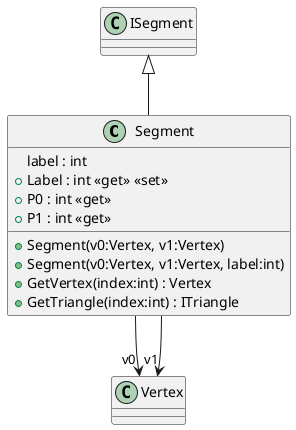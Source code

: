 @startuml
class Segment {
    label : int
    + Label : int <<get>> <<set>>
    + P0 : int <<get>>
    + P1 : int <<get>>
    + Segment(v0:Vertex, v1:Vertex)
    + Segment(v0:Vertex, v1:Vertex, label:int)
    + GetVertex(index:int) : Vertex
    + GetTriangle(index:int) : ITriangle
}
ISegment <|-- Segment
Segment --> "v0" Vertex
Segment --> "v1" Vertex
@enduml
